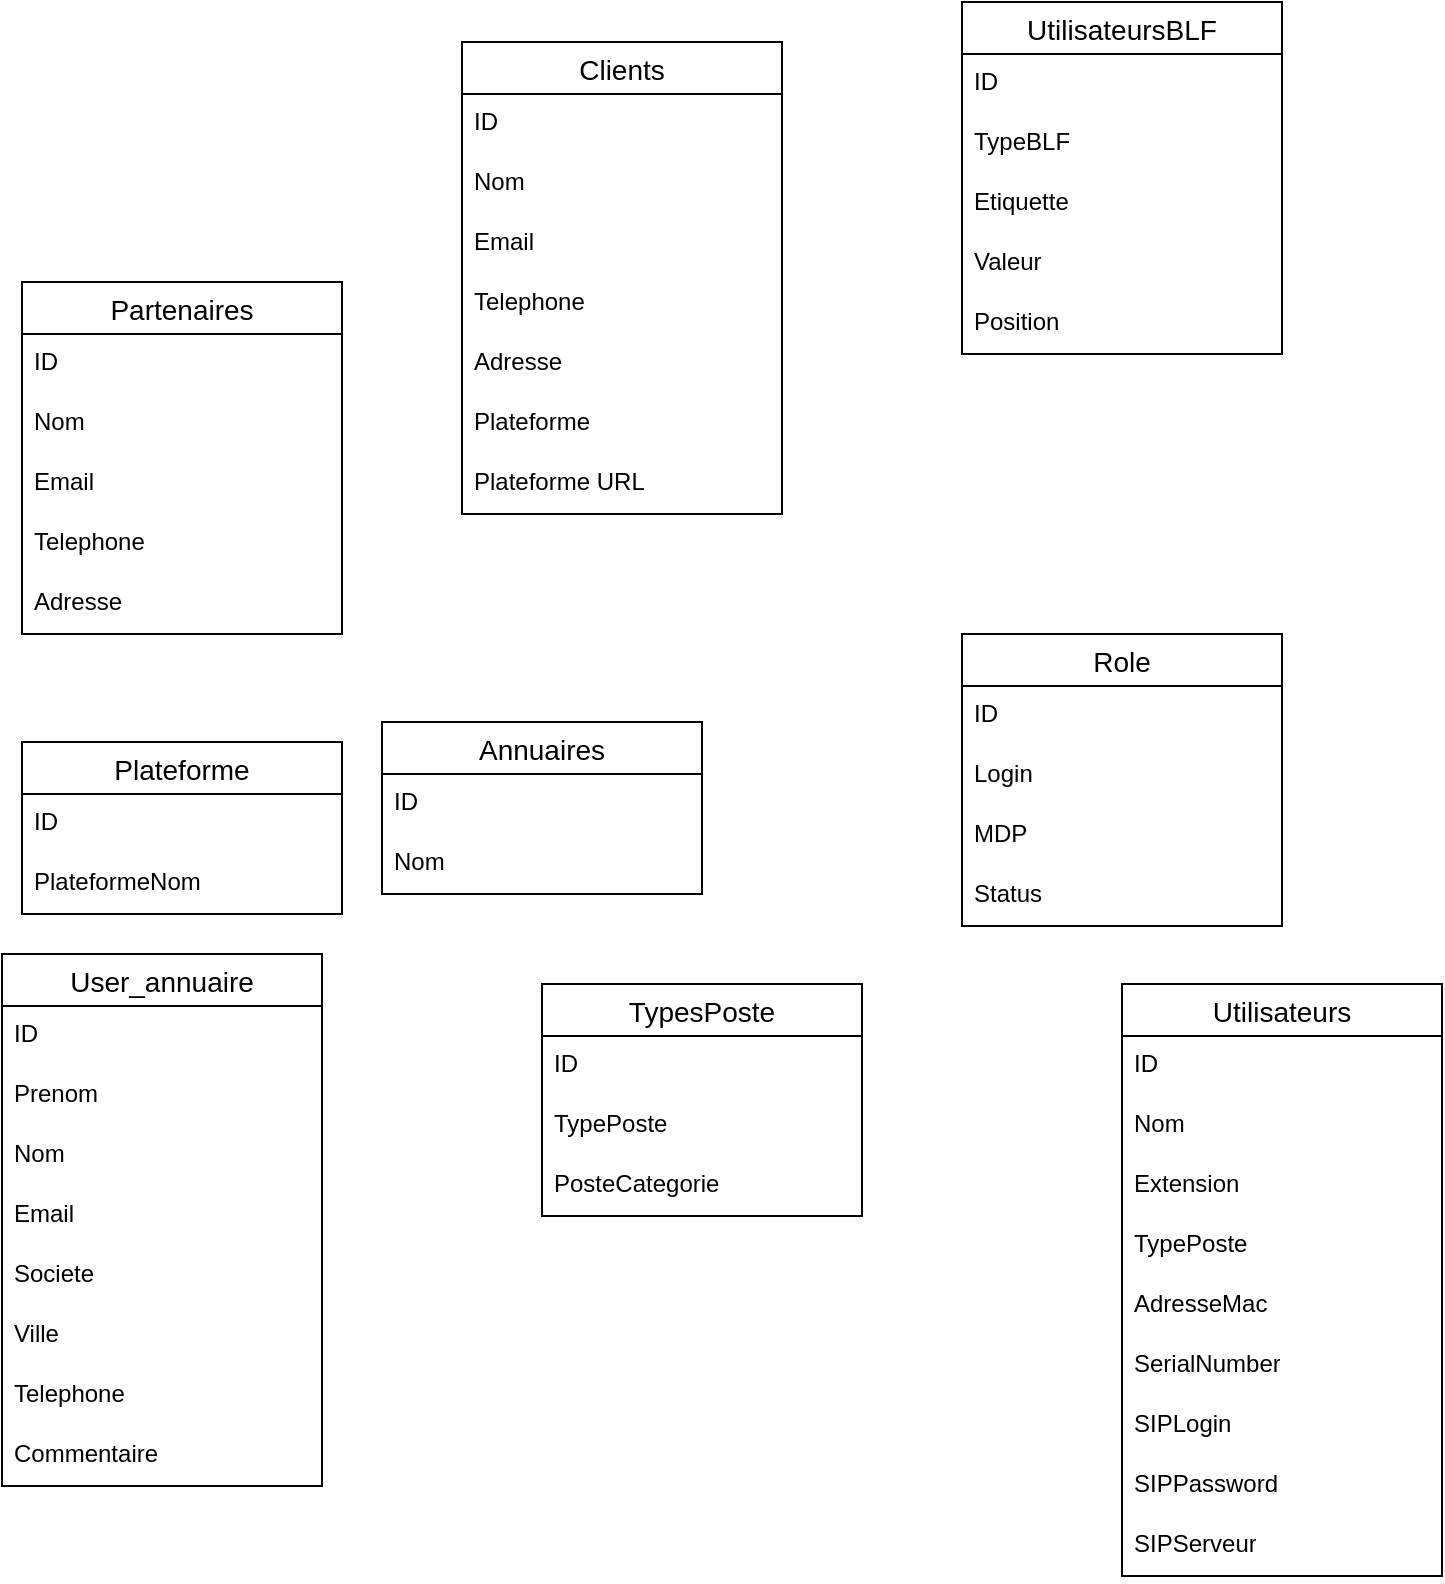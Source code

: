 <mxfile version="26.1.1">
  <diagram name="Page-1" id="4Gi8m0E7pyX2Txf6mEvV">
    <mxGraphModel dx="1793" dy="933" grid="1" gridSize="10" guides="1" tooltips="1" connect="1" arrows="1" fold="1" page="1" pageScale="1" pageWidth="827" pageHeight="1169" math="0" shadow="0">
      <root>
        <mxCell id="0" />
        <mxCell id="1" parent="0" />
        <mxCell id="qog3r-RBN_kz975nS3tm-8" value="Clients" style="swimlane;fontStyle=0;childLayout=stackLayout;horizontal=1;startSize=26;horizontalStack=0;resizeParent=1;resizeParentMax=0;resizeLast=0;collapsible=1;marginBottom=0;align=center;fontSize=14;" vertex="1" parent="1">
          <mxGeometry x="270" y="40" width="160" height="236" as="geometry" />
        </mxCell>
        <mxCell id="qog3r-RBN_kz975nS3tm-9" value="ID" style="text;strokeColor=none;fillColor=none;spacingLeft=4;spacingRight=4;overflow=hidden;rotatable=0;points=[[0,0.5],[1,0.5]];portConstraint=eastwest;fontSize=12;whiteSpace=wrap;html=1;" vertex="1" parent="qog3r-RBN_kz975nS3tm-8">
          <mxGeometry y="26" width="160" height="30" as="geometry" />
        </mxCell>
        <mxCell id="qog3r-RBN_kz975nS3tm-10" value="Nom" style="text;strokeColor=none;fillColor=none;spacingLeft=4;spacingRight=4;overflow=hidden;rotatable=0;points=[[0,0.5],[1,0.5]];portConstraint=eastwest;fontSize=12;whiteSpace=wrap;html=1;" vertex="1" parent="qog3r-RBN_kz975nS3tm-8">
          <mxGeometry y="56" width="160" height="30" as="geometry" />
        </mxCell>
        <mxCell id="qog3r-RBN_kz975nS3tm-14" value="Email" style="text;strokeColor=none;fillColor=none;spacingLeft=4;spacingRight=4;overflow=hidden;rotatable=0;points=[[0,0.5],[1,0.5]];portConstraint=eastwest;fontSize=12;whiteSpace=wrap;html=1;" vertex="1" parent="qog3r-RBN_kz975nS3tm-8">
          <mxGeometry y="86" width="160" height="30" as="geometry" />
        </mxCell>
        <mxCell id="qog3r-RBN_kz975nS3tm-15" value="Telephone" style="text;strokeColor=none;fillColor=none;spacingLeft=4;spacingRight=4;overflow=hidden;rotatable=0;points=[[0,0.5],[1,0.5]];portConstraint=eastwest;fontSize=12;whiteSpace=wrap;html=1;" vertex="1" parent="qog3r-RBN_kz975nS3tm-8">
          <mxGeometry y="116" width="160" height="30" as="geometry" />
        </mxCell>
        <mxCell id="qog3r-RBN_kz975nS3tm-16" value="Adresse" style="text;strokeColor=none;fillColor=none;spacingLeft=4;spacingRight=4;overflow=hidden;rotatable=0;points=[[0,0.5],[1,0.5]];portConstraint=eastwest;fontSize=12;whiteSpace=wrap;html=1;" vertex="1" parent="qog3r-RBN_kz975nS3tm-8">
          <mxGeometry y="146" width="160" height="30" as="geometry" />
        </mxCell>
        <mxCell id="qog3r-RBN_kz975nS3tm-18" value="Plateforme" style="text;strokeColor=none;fillColor=none;spacingLeft=4;spacingRight=4;overflow=hidden;rotatable=0;points=[[0,0.5],[1,0.5]];portConstraint=eastwest;fontSize=12;whiteSpace=wrap;html=1;" vertex="1" parent="qog3r-RBN_kz975nS3tm-8">
          <mxGeometry y="176" width="160" height="30" as="geometry" />
        </mxCell>
        <mxCell id="qog3r-RBN_kz975nS3tm-17" value="Plateforme URL" style="text;strokeColor=none;fillColor=none;spacingLeft=4;spacingRight=4;overflow=hidden;rotatable=0;points=[[0,0.5],[1,0.5]];portConstraint=eastwest;fontSize=12;whiteSpace=wrap;html=1;" vertex="1" parent="qog3r-RBN_kz975nS3tm-8">
          <mxGeometry y="206" width="160" height="30" as="geometry" />
        </mxCell>
        <mxCell id="qog3r-RBN_kz975nS3tm-20" value="Partenaires" style="swimlane;fontStyle=0;childLayout=stackLayout;horizontal=1;startSize=26;horizontalStack=0;resizeParent=1;resizeParentMax=0;resizeLast=0;collapsible=1;marginBottom=0;align=center;fontSize=14;" vertex="1" parent="1">
          <mxGeometry x="50" y="160" width="160" height="176" as="geometry" />
        </mxCell>
        <mxCell id="qog3r-RBN_kz975nS3tm-21" value="ID" style="text;strokeColor=none;fillColor=none;spacingLeft=4;spacingRight=4;overflow=hidden;rotatable=0;points=[[0,0.5],[1,0.5]];portConstraint=eastwest;fontSize=12;whiteSpace=wrap;html=1;" vertex="1" parent="qog3r-RBN_kz975nS3tm-20">
          <mxGeometry y="26" width="160" height="30" as="geometry" />
        </mxCell>
        <mxCell id="qog3r-RBN_kz975nS3tm-22" value="Nom" style="text;strokeColor=none;fillColor=none;spacingLeft=4;spacingRight=4;overflow=hidden;rotatable=0;points=[[0,0.5],[1,0.5]];portConstraint=eastwest;fontSize=12;whiteSpace=wrap;html=1;" vertex="1" parent="qog3r-RBN_kz975nS3tm-20">
          <mxGeometry y="56" width="160" height="30" as="geometry" />
        </mxCell>
        <mxCell id="qog3r-RBN_kz975nS3tm-23" value="Email" style="text;strokeColor=none;fillColor=none;spacingLeft=4;spacingRight=4;overflow=hidden;rotatable=0;points=[[0,0.5],[1,0.5]];portConstraint=eastwest;fontSize=12;whiteSpace=wrap;html=1;" vertex="1" parent="qog3r-RBN_kz975nS3tm-20">
          <mxGeometry y="86" width="160" height="30" as="geometry" />
        </mxCell>
        <mxCell id="qog3r-RBN_kz975nS3tm-24" value="Telephone" style="text;strokeColor=none;fillColor=none;spacingLeft=4;spacingRight=4;overflow=hidden;rotatable=0;points=[[0,0.5],[1,0.5]];portConstraint=eastwest;fontSize=12;whiteSpace=wrap;html=1;" vertex="1" parent="qog3r-RBN_kz975nS3tm-20">
          <mxGeometry y="116" width="160" height="30" as="geometry" />
        </mxCell>
        <mxCell id="qog3r-RBN_kz975nS3tm-25" value="Adresse" style="text;strokeColor=none;fillColor=none;spacingLeft=4;spacingRight=4;overflow=hidden;rotatable=0;points=[[0,0.5],[1,0.5]];portConstraint=eastwest;fontSize=12;whiteSpace=wrap;html=1;" vertex="1" parent="qog3r-RBN_kz975nS3tm-20">
          <mxGeometry y="146" width="160" height="30" as="geometry" />
        </mxCell>
        <mxCell id="qog3r-RBN_kz975nS3tm-28" value="Annuaires" style="swimlane;fontStyle=0;childLayout=stackLayout;horizontal=1;startSize=26;horizontalStack=0;resizeParent=1;resizeParentMax=0;resizeLast=0;collapsible=1;marginBottom=0;align=center;fontSize=14;" vertex="1" parent="1">
          <mxGeometry x="230" y="380" width="160" height="86" as="geometry" />
        </mxCell>
        <mxCell id="qog3r-RBN_kz975nS3tm-29" value="ID" style="text;strokeColor=none;fillColor=none;spacingLeft=4;spacingRight=4;overflow=hidden;rotatable=0;points=[[0,0.5],[1,0.5]];portConstraint=eastwest;fontSize=12;whiteSpace=wrap;html=1;" vertex="1" parent="qog3r-RBN_kz975nS3tm-28">
          <mxGeometry y="26" width="160" height="30" as="geometry" />
        </mxCell>
        <mxCell id="qog3r-RBN_kz975nS3tm-30" value="Nom" style="text;strokeColor=none;fillColor=none;spacingLeft=4;spacingRight=4;overflow=hidden;rotatable=0;points=[[0,0.5],[1,0.5]];portConstraint=eastwest;fontSize=12;whiteSpace=wrap;html=1;" vertex="1" parent="qog3r-RBN_kz975nS3tm-28">
          <mxGeometry y="56" width="160" height="30" as="geometry" />
        </mxCell>
        <mxCell id="qog3r-RBN_kz975nS3tm-34" value="Plateforme" style="swimlane;fontStyle=0;childLayout=stackLayout;horizontal=1;startSize=26;horizontalStack=0;resizeParent=1;resizeParentMax=0;resizeLast=0;collapsible=1;marginBottom=0;align=center;fontSize=14;" vertex="1" parent="1">
          <mxGeometry x="50" y="390" width="160" height="86" as="geometry" />
        </mxCell>
        <mxCell id="qog3r-RBN_kz975nS3tm-35" value="ID" style="text;strokeColor=none;fillColor=none;spacingLeft=4;spacingRight=4;overflow=hidden;rotatable=0;points=[[0,0.5],[1,0.5]];portConstraint=eastwest;fontSize=12;whiteSpace=wrap;html=1;" vertex="1" parent="qog3r-RBN_kz975nS3tm-34">
          <mxGeometry y="26" width="160" height="30" as="geometry" />
        </mxCell>
        <mxCell id="qog3r-RBN_kz975nS3tm-36" value="PlateformeNom" style="text;strokeColor=none;fillColor=none;spacingLeft=4;spacingRight=4;overflow=hidden;rotatable=0;points=[[0,0.5],[1,0.5]];portConstraint=eastwest;fontSize=12;whiteSpace=wrap;html=1;" vertex="1" parent="qog3r-RBN_kz975nS3tm-34">
          <mxGeometry y="56" width="160" height="30" as="geometry" />
        </mxCell>
        <mxCell id="qog3r-RBN_kz975nS3tm-40" value="Role" style="swimlane;fontStyle=0;childLayout=stackLayout;horizontal=1;startSize=26;horizontalStack=0;resizeParent=1;resizeParentMax=0;resizeLast=0;collapsible=1;marginBottom=0;align=center;fontSize=14;" vertex="1" parent="1">
          <mxGeometry x="520" y="336" width="160" height="146" as="geometry" />
        </mxCell>
        <mxCell id="qog3r-RBN_kz975nS3tm-41" value="ID" style="text;strokeColor=none;fillColor=none;spacingLeft=4;spacingRight=4;overflow=hidden;rotatable=0;points=[[0,0.5],[1,0.5]];portConstraint=eastwest;fontSize=12;whiteSpace=wrap;html=1;" vertex="1" parent="qog3r-RBN_kz975nS3tm-40">
          <mxGeometry y="26" width="160" height="30" as="geometry" />
        </mxCell>
        <mxCell id="qog3r-RBN_kz975nS3tm-42" value="Login" style="text;strokeColor=none;fillColor=none;spacingLeft=4;spacingRight=4;overflow=hidden;rotatable=0;points=[[0,0.5],[1,0.5]];portConstraint=eastwest;fontSize=12;whiteSpace=wrap;html=1;" vertex="1" parent="qog3r-RBN_kz975nS3tm-40">
          <mxGeometry y="56" width="160" height="30" as="geometry" />
        </mxCell>
        <mxCell id="qog3r-RBN_kz975nS3tm-43" value="MDP" style="text;strokeColor=none;fillColor=none;spacingLeft=4;spacingRight=4;overflow=hidden;rotatable=0;points=[[0,0.5],[1,0.5]];portConstraint=eastwest;fontSize=12;whiteSpace=wrap;html=1;" vertex="1" parent="qog3r-RBN_kz975nS3tm-40">
          <mxGeometry y="86" width="160" height="30" as="geometry" />
        </mxCell>
        <mxCell id="qog3r-RBN_kz975nS3tm-44" value="Status" style="text;strokeColor=none;fillColor=none;spacingLeft=4;spacingRight=4;overflow=hidden;rotatable=0;points=[[0,0.5],[1,0.5]];portConstraint=eastwest;fontSize=12;whiteSpace=wrap;html=1;" vertex="1" parent="qog3r-RBN_kz975nS3tm-40">
          <mxGeometry y="116" width="160" height="30" as="geometry" />
        </mxCell>
        <mxCell id="qog3r-RBN_kz975nS3tm-46" value="TypesPoste" style="swimlane;fontStyle=0;childLayout=stackLayout;horizontal=1;startSize=26;horizontalStack=0;resizeParent=1;resizeParentMax=0;resizeLast=0;collapsible=1;marginBottom=0;align=center;fontSize=14;" vertex="1" parent="1">
          <mxGeometry x="310" y="511" width="160" height="116" as="geometry" />
        </mxCell>
        <mxCell id="qog3r-RBN_kz975nS3tm-47" value="ID" style="text;strokeColor=none;fillColor=none;spacingLeft=4;spacingRight=4;overflow=hidden;rotatable=0;points=[[0,0.5],[1,0.5]];portConstraint=eastwest;fontSize=12;whiteSpace=wrap;html=1;" vertex="1" parent="qog3r-RBN_kz975nS3tm-46">
          <mxGeometry y="26" width="160" height="30" as="geometry" />
        </mxCell>
        <mxCell id="qog3r-RBN_kz975nS3tm-48" value="TypePoste" style="text;strokeColor=none;fillColor=none;spacingLeft=4;spacingRight=4;overflow=hidden;rotatable=0;points=[[0,0.5],[1,0.5]];portConstraint=eastwest;fontSize=12;whiteSpace=wrap;html=1;" vertex="1" parent="qog3r-RBN_kz975nS3tm-46">
          <mxGeometry y="56" width="160" height="30" as="geometry" />
        </mxCell>
        <mxCell id="qog3r-RBN_kz975nS3tm-49" value="PosteCategorie" style="text;strokeColor=none;fillColor=none;spacingLeft=4;spacingRight=4;overflow=hidden;rotatable=0;points=[[0,0.5],[1,0.5]];portConstraint=eastwest;fontSize=12;whiteSpace=wrap;html=1;" vertex="1" parent="qog3r-RBN_kz975nS3tm-46">
          <mxGeometry y="86" width="160" height="30" as="geometry" />
        </mxCell>
        <mxCell id="qog3r-RBN_kz975nS3tm-51" value="User_annuaire" style="swimlane;fontStyle=0;childLayout=stackLayout;horizontal=1;startSize=26;horizontalStack=0;resizeParent=1;resizeParentMax=0;resizeLast=0;collapsible=1;marginBottom=0;align=center;fontSize=14;" vertex="1" parent="1">
          <mxGeometry x="40" y="496" width="160" height="266" as="geometry" />
        </mxCell>
        <mxCell id="qog3r-RBN_kz975nS3tm-52" value="ID" style="text;strokeColor=none;fillColor=none;spacingLeft=4;spacingRight=4;overflow=hidden;rotatable=0;points=[[0,0.5],[1,0.5]];portConstraint=eastwest;fontSize=12;whiteSpace=wrap;html=1;" vertex="1" parent="qog3r-RBN_kz975nS3tm-51">
          <mxGeometry y="26" width="160" height="30" as="geometry" />
        </mxCell>
        <mxCell id="qog3r-RBN_kz975nS3tm-57" value="Prenom" style="text;strokeColor=none;fillColor=none;spacingLeft=4;spacingRight=4;overflow=hidden;rotatable=0;points=[[0,0.5],[1,0.5]];portConstraint=eastwest;fontSize=12;whiteSpace=wrap;html=1;" vertex="1" parent="qog3r-RBN_kz975nS3tm-51">
          <mxGeometry y="56" width="160" height="30" as="geometry" />
        </mxCell>
        <mxCell id="qog3r-RBN_kz975nS3tm-53" value="Nom" style="text;strokeColor=none;fillColor=none;spacingLeft=4;spacingRight=4;overflow=hidden;rotatable=0;points=[[0,0.5],[1,0.5]];portConstraint=eastwest;fontSize=12;whiteSpace=wrap;html=1;" vertex="1" parent="qog3r-RBN_kz975nS3tm-51">
          <mxGeometry y="86" width="160" height="30" as="geometry" />
        </mxCell>
        <mxCell id="qog3r-RBN_kz975nS3tm-54" value="Email" style="text;strokeColor=none;fillColor=none;spacingLeft=4;spacingRight=4;overflow=hidden;rotatable=0;points=[[0,0.5],[1,0.5]];portConstraint=eastwest;fontSize=12;whiteSpace=wrap;html=1;" vertex="1" parent="qog3r-RBN_kz975nS3tm-51">
          <mxGeometry y="116" width="160" height="30" as="geometry" />
        </mxCell>
        <mxCell id="qog3r-RBN_kz975nS3tm-59" value="Societe" style="text;strokeColor=none;fillColor=none;spacingLeft=4;spacingRight=4;overflow=hidden;rotatable=0;points=[[0,0.5],[1,0.5]];portConstraint=eastwest;fontSize=12;whiteSpace=wrap;html=1;" vertex="1" parent="qog3r-RBN_kz975nS3tm-51">
          <mxGeometry y="146" width="160" height="30" as="geometry" />
        </mxCell>
        <mxCell id="qog3r-RBN_kz975nS3tm-58" value="Ville" style="text;strokeColor=none;fillColor=none;spacingLeft=4;spacingRight=4;overflow=hidden;rotatable=0;points=[[0,0.5],[1,0.5]];portConstraint=eastwest;fontSize=12;whiteSpace=wrap;html=1;" vertex="1" parent="qog3r-RBN_kz975nS3tm-51">
          <mxGeometry y="176" width="160" height="30" as="geometry" />
        </mxCell>
        <mxCell id="qog3r-RBN_kz975nS3tm-55" value="Telephone" style="text;strokeColor=none;fillColor=none;spacingLeft=4;spacingRight=4;overflow=hidden;rotatable=0;points=[[0,0.5],[1,0.5]];portConstraint=eastwest;fontSize=12;whiteSpace=wrap;html=1;" vertex="1" parent="qog3r-RBN_kz975nS3tm-51">
          <mxGeometry y="206" width="160" height="30" as="geometry" />
        </mxCell>
        <mxCell id="qog3r-RBN_kz975nS3tm-56" value="Commentaire" style="text;strokeColor=none;fillColor=none;spacingLeft=4;spacingRight=4;overflow=hidden;rotatable=0;points=[[0,0.5],[1,0.5]];portConstraint=eastwest;fontSize=12;whiteSpace=wrap;html=1;" vertex="1" parent="qog3r-RBN_kz975nS3tm-51">
          <mxGeometry y="236" width="160" height="30" as="geometry" />
        </mxCell>
        <mxCell id="qog3r-RBN_kz975nS3tm-60" value="Utilisateurs" style="swimlane;fontStyle=0;childLayout=stackLayout;horizontal=1;startSize=26;horizontalStack=0;resizeParent=1;resizeParentMax=0;resizeLast=0;collapsible=1;marginBottom=0;align=center;fontSize=14;" vertex="1" parent="1">
          <mxGeometry x="600" y="511" width="160" height="296" as="geometry" />
        </mxCell>
        <mxCell id="qog3r-RBN_kz975nS3tm-61" value="ID" style="text;strokeColor=none;fillColor=none;spacingLeft=4;spacingRight=4;overflow=hidden;rotatable=0;points=[[0,0.5],[1,0.5]];portConstraint=eastwest;fontSize=12;whiteSpace=wrap;html=1;" vertex="1" parent="qog3r-RBN_kz975nS3tm-60">
          <mxGeometry y="26" width="160" height="30" as="geometry" />
        </mxCell>
        <mxCell id="qog3r-RBN_kz975nS3tm-63" value="Nom" style="text;strokeColor=none;fillColor=none;spacingLeft=4;spacingRight=4;overflow=hidden;rotatable=0;points=[[0,0.5],[1,0.5]];portConstraint=eastwest;fontSize=12;whiteSpace=wrap;html=1;" vertex="1" parent="qog3r-RBN_kz975nS3tm-60">
          <mxGeometry y="56" width="160" height="30" as="geometry" />
        </mxCell>
        <mxCell id="qog3r-RBN_kz975nS3tm-64" value="Extension" style="text;strokeColor=none;fillColor=none;spacingLeft=4;spacingRight=4;overflow=hidden;rotatable=0;points=[[0,0.5],[1,0.5]];portConstraint=eastwest;fontSize=12;whiteSpace=wrap;html=1;" vertex="1" parent="qog3r-RBN_kz975nS3tm-60">
          <mxGeometry y="86" width="160" height="30" as="geometry" />
        </mxCell>
        <mxCell id="qog3r-RBN_kz975nS3tm-65" value="TypePoste" style="text;strokeColor=none;fillColor=none;spacingLeft=4;spacingRight=4;overflow=hidden;rotatable=0;points=[[0,0.5],[1,0.5]];portConstraint=eastwest;fontSize=12;whiteSpace=wrap;html=1;" vertex="1" parent="qog3r-RBN_kz975nS3tm-60">
          <mxGeometry y="116" width="160" height="30" as="geometry" />
        </mxCell>
        <mxCell id="qog3r-RBN_kz975nS3tm-66" value="AdresseMac" style="text;strokeColor=none;fillColor=none;spacingLeft=4;spacingRight=4;overflow=hidden;rotatable=0;points=[[0,0.5],[1,0.5]];portConstraint=eastwest;fontSize=12;whiteSpace=wrap;html=1;" vertex="1" parent="qog3r-RBN_kz975nS3tm-60">
          <mxGeometry y="146" width="160" height="30" as="geometry" />
        </mxCell>
        <mxCell id="qog3r-RBN_kz975nS3tm-67" value="SerialNumber" style="text;strokeColor=none;fillColor=none;spacingLeft=4;spacingRight=4;overflow=hidden;rotatable=0;points=[[0,0.5],[1,0.5]];portConstraint=eastwest;fontSize=12;whiteSpace=wrap;html=1;" vertex="1" parent="qog3r-RBN_kz975nS3tm-60">
          <mxGeometry y="176" width="160" height="30" as="geometry" />
        </mxCell>
        <mxCell id="qog3r-RBN_kz975nS3tm-68" value="SIPLogin" style="text;strokeColor=none;fillColor=none;spacingLeft=4;spacingRight=4;overflow=hidden;rotatable=0;points=[[0,0.5],[1,0.5]];portConstraint=eastwest;fontSize=12;whiteSpace=wrap;html=1;" vertex="1" parent="qog3r-RBN_kz975nS3tm-60">
          <mxGeometry y="206" width="160" height="30" as="geometry" />
        </mxCell>
        <mxCell id="qog3r-RBN_kz975nS3tm-71" value="SIPPassword" style="text;strokeColor=none;fillColor=none;spacingLeft=4;spacingRight=4;overflow=hidden;rotatable=0;points=[[0,0.5],[1,0.5]];portConstraint=eastwest;fontSize=12;whiteSpace=wrap;html=1;" vertex="1" parent="qog3r-RBN_kz975nS3tm-60">
          <mxGeometry y="236" width="160" height="30" as="geometry" />
        </mxCell>
        <mxCell id="qog3r-RBN_kz975nS3tm-70" value="SIPServeur" style="text;strokeColor=none;fillColor=none;spacingLeft=4;spacingRight=4;overflow=hidden;rotatable=0;points=[[0,0.5],[1,0.5]];portConstraint=eastwest;fontSize=12;whiteSpace=wrap;html=1;" vertex="1" parent="qog3r-RBN_kz975nS3tm-60">
          <mxGeometry y="266" width="160" height="30" as="geometry" />
        </mxCell>
        <mxCell id="qog3r-RBN_kz975nS3tm-72" value="UtilisateursBLF" style="swimlane;fontStyle=0;childLayout=stackLayout;horizontal=1;startSize=26;horizontalStack=0;resizeParent=1;resizeParentMax=0;resizeLast=0;collapsible=1;marginBottom=0;align=center;fontSize=14;" vertex="1" parent="1">
          <mxGeometry x="520" y="20" width="160" height="176" as="geometry" />
        </mxCell>
        <mxCell id="qog3r-RBN_kz975nS3tm-73" value="ID" style="text;strokeColor=none;fillColor=none;spacingLeft=4;spacingRight=4;overflow=hidden;rotatable=0;points=[[0,0.5],[1,0.5]];portConstraint=eastwest;fontSize=12;whiteSpace=wrap;html=1;" vertex="1" parent="qog3r-RBN_kz975nS3tm-72">
          <mxGeometry y="26" width="160" height="30" as="geometry" />
        </mxCell>
        <mxCell id="qog3r-RBN_kz975nS3tm-74" value="TypeBLF" style="text;strokeColor=none;fillColor=none;spacingLeft=4;spacingRight=4;overflow=hidden;rotatable=0;points=[[0,0.5],[1,0.5]];portConstraint=eastwest;fontSize=12;whiteSpace=wrap;html=1;" vertex="1" parent="qog3r-RBN_kz975nS3tm-72">
          <mxGeometry y="56" width="160" height="30" as="geometry" />
        </mxCell>
        <mxCell id="qog3r-RBN_kz975nS3tm-75" value="Etiquette" style="text;strokeColor=none;fillColor=none;spacingLeft=4;spacingRight=4;overflow=hidden;rotatable=0;points=[[0,0.5],[1,0.5]];portConstraint=eastwest;fontSize=12;whiteSpace=wrap;html=1;" vertex="1" parent="qog3r-RBN_kz975nS3tm-72">
          <mxGeometry y="86" width="160" height="30" as="geometry" />
        </mxCell>
        <mxCell id="qog3r-RBN_kz975nS3tm-76" value="Valeur" style="text;strokeColor=none;fillColor=none;spacingLeft=4;spacingRight=4;overflow=hidden;rotatable=0;points=[[0,0.5],[1,0.5]];portConstraint=eastwest;fontSize=12;whiteSpace=wrap;html=1;" vertex="1" parent="qog3r-RBN_kz975nS3tm-72">
          <mxGeometry y="116" width="160" height="30" as="geometry" />
        </mxCell>
        <mxCell id="qog3r-RBN_kz975nS3tm-77" value="Position" style="text;strokeColor=none;fillColor=none;spacingLeft=4;spacingRight=4;overflow=hidden;rotatable=0;points=[[0,0.5],[1,0.5]];portConstraint=eastwest;fontSize=12;whiteSpace=wrap;html=1;" vertex="1" parent="qog3r-RBN_kz975nS3tm-72">
          <mxGeometry y="146" width="160" height="30" as="geometry" />
        </mxCell>
      </root>
    </mxGraphModel>
  </diagram>
</mxfile>
